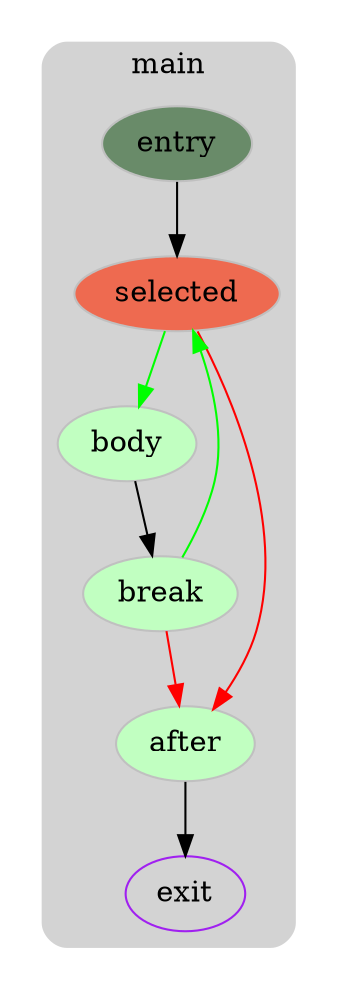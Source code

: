 digraph G {
  compound=true
  subgraph cluster_ {
    peripheries=0
    subgraph cluster_0 {
      label="main"
      color=darkgray
      style=rounded
      bgcolor=lightgray
      cluster_0_0[label="entry",shape=oval,color=blue,rank=source,style=filled,fillcolor="darkseagreen4",color=gray]
      cluster_0_1[label="selected",shape=oval,style=filled,fillcolor="coral2",color=gray]
      cluster_0_2[label="body",shape=oval,style=filled,fillcolor="darkseagreen1",color=gray]
      cluster_0_3[label="break",shape=oval,style=filled,fillcolor="darkseagreen1",color=gray]
      cluster_0_4[label="after",shape=oval,style=filled,fillcolor="darkseagreen1",color=gray]
      cluster_0_exit[label=exit,color=purple,rank=sink]
      cluster_0_0 -> cluster_0_1
      cluster_0_1 -> cluster_0_2 [color=green]
      cluster_0_1 -> cluster_0_4 [color=red]
      cluster_0_2 -> cluster_0_3
      cluster_0_3 -> cluster_0_1 [color=green]
      cluster_0_3 -> cluster_0_4 [color=red]
      cluster_0_4 -> cluster_0_exit [color=black]
    }
  }
}
